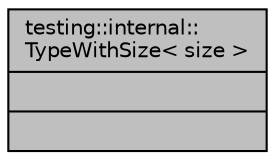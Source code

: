 digraph "testing::internal::TypeWithSize&lt; size &gt;"
{
 // LATEX_PDF_SIZE
  bgcolor="transparent";
  edge [fontname="Helvetica",fontsize="10",labelfontname="Helvetica",labelfontsize="10"];
  node [fontname="Helvetica",fontsize="10",shape=record];
  Node1 [label="{testing::internal::\lTypeWithSize\< size \>\n||}",height=0.2,width=0.4,color="black", fillcolor="grey75", style="filled", fontcolor="black",tooltip=" "];
}
